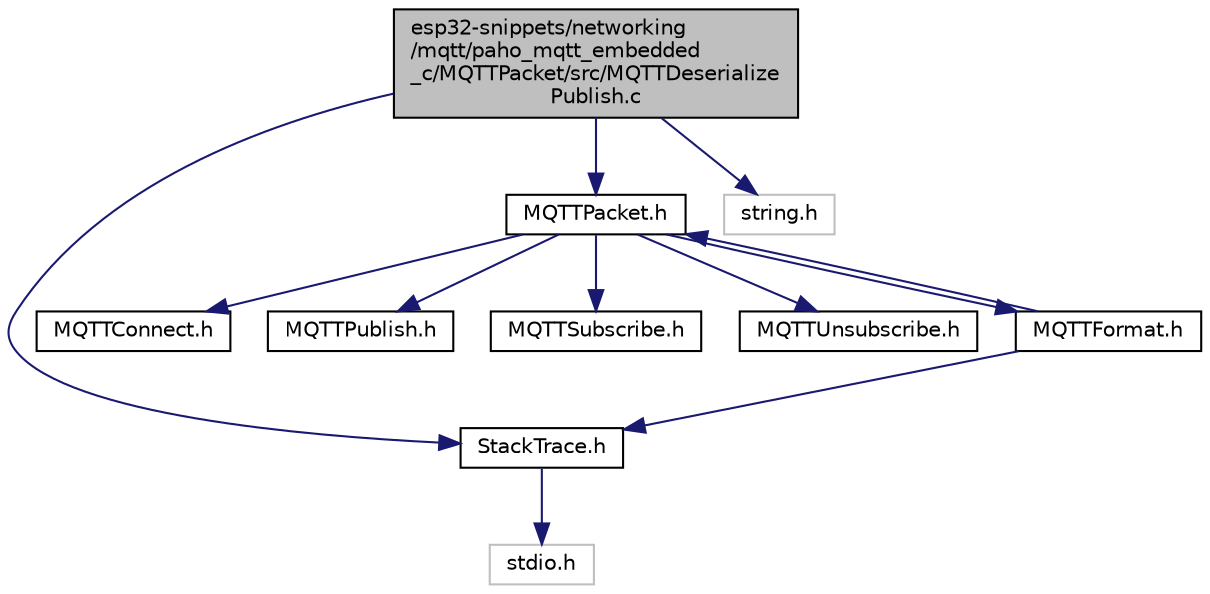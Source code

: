 digraph "esp32-snippets/networking/mqtt/paho_mqtt_embedded_c/MQTTPacket/src/MQTTDeserializePublish.c"
{
  edge [fontname="Helvetica",fontsize="10",labelfontname="Helvetica",labelfontsize="10"];
  node [fontname="Helvetica",fontsize="10",shape=record];
  Node0 [label="esp32-snippets/networking\l/mqtt/paho_mqtt_embedded\l_c/MQTTPacket/src/MQTTDeserialize\lPublish.c",height=0.2,width=0.4,color="black", fillcolor="grey75", style="filled", fontcolor="black"];
  Node0 -> Node1 [color="midnightblue",fontsize="10",style="solid",fontname="Helvetica"];
  Node1 [label="StackTrace.h",height=0.2,width=0.4,color="black", fillcolor="white", style="filled",URL="$_stack_trace_8h.html"];
  Node1 -> Node2 [color="midnightblue",fontsize="10",style="solid",fontname="Helvetica"];
  Node2 [label="stdio.h",height=0.2,width=0.4,color="grey75", fillcolor="white", style="filled"];
  Node0 -> Node3 [color="midnightblue",fontsize="10",style="solid",fontname="Helvetica"];
  Node3 [label="MQTTPacket.h",height=0.2,width=0.4,color="black", fillcolor="white", style="filled",URL="$_m_q_t_t_packet_8h.html"];
  Node3 -> Node4 [color="midnightblue",fontsize="10",style="solid",fontname="Helvetica"];
  Node4 [label="MQTTConnect.h",height=0.2,width=0.4,color="black", fillcolor="white", style="filled",URL="$_m_q_t_t_connect_8h.html"];
  Node3 -> Node5 [color="midnightblue",fontsize="10",style="solid",fontname="Helvetica"];
  Node5 [label="MQTTPublish.h",height=0.2,width=0.4,color="black", fillcolor="white", style="filled",URL="$_m_q_t_t_publish_8h.html"];
  Node3 -> Node6 [color="midnightblue",fontsize="10",style="solid",fontname="Helvetica"];
  Node6 [label="MQTTSubscribe.h",height=0.2,width=0.4,color="black", fillcolor="white", style="filled",URL="$_m_q_t_t_subscribe_8h.html"];
  Node3 -> Node7 [color="midnightblue",fontsize="10",style="solid",fontname="Helvetica"];
  Node7 [label="MQTTUnsubscribe.h",height=0.2,width=0.4,color="black", fillcolor="white", style="filled",URL="$_m_q_t_t_unsubscribe_8h.html"];
  Node3 -> Node8 [color="midnightblue",fontsize="10",style="solid",fontname="Helvetica"];
  Node8 [label="MQTTFormat.h",height=0.2,width=0.4,color="black", fillcolor="white", style="filled",URL="$_m_q_t_t_format_8h.html"];
  Node8 -> Node1 [color="midnightblue",fontsize="10",style="solid",fontname="Helvetica"];
  Node8 -> Node3 [color="midnightblue",fontsize="10",style="solid",fontname="Helvetica"];
  Node0 -> Node9 [color="midnightblue",fontsize="10",style="solid",fontname="Helvetica"];
  Node9 [label="string.h",height=0.2,width=0.4,color="grey75", fillcolor="white", style="filled"];
}
